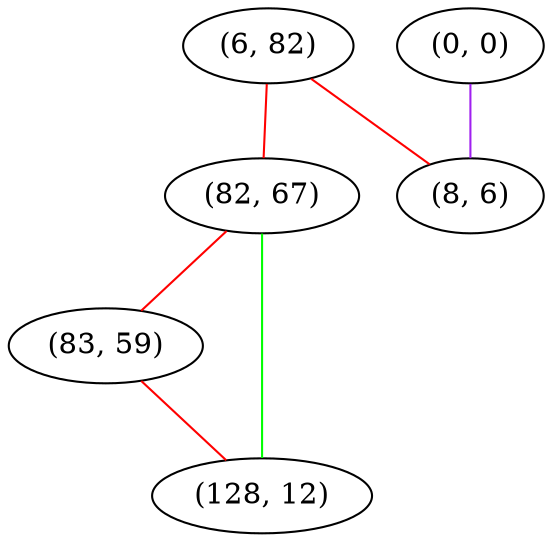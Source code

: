 graph "" {
"(6, 82)";
"(82, 67)";
"(83, 59)";
"(128, 12)";
"(0, 0)";
"(8, 6)";
"(6, 82)" -- "(8, 6)"  [color=red, key=0, weight=1];
"(6, 82)" -- "(82, 67)"  [color=red, key=0, weight=1];
"(82, 67)" -- "(83, 59)"  [color=red, key=0, weight=1];
"(82, 67)" -- "(128, 12)"  [color=green, key=0, weight=2];
"(83, 59)" -- "(128, 12)"  [color=red, key=0, weight=1];
"(0, 0)" -- "(8, 6)"  [color=purple, key=0, weight=4];
}
